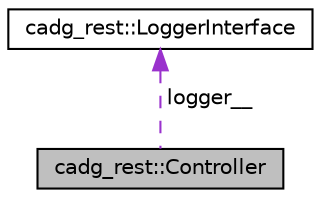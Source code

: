 digraph "cadg_rest::Controller"
{
 // LATEX_PDF_SIZE
  edge [fontname="Helvetica",fontsize="10",labelfontname="Helvetica",labelfontsize="10"];
  node [fontname="Helvetica",fontsize="10",shape=record];
  Node2 [label="cadg_rest::Controller",height=0.2,width=0.4,color="black", fillcolor="grey75", style="filled", fontcolor="black",tooltip="A REST endpoint controller abstract class."];
  Node3 -> Node2 [dir="back",color="darkorchid3",fontsize="10",style="dashed",label=" logger__" ,fontname="Helvetica"];
  Node3 [label="cadg_rest::LoggerInterface",height=0.2,width=0.4,color="black", fillcolor="white", style="filled",URL="$classcadg__rest_1_1_logger_interface.html",tooltip=" "];
}
